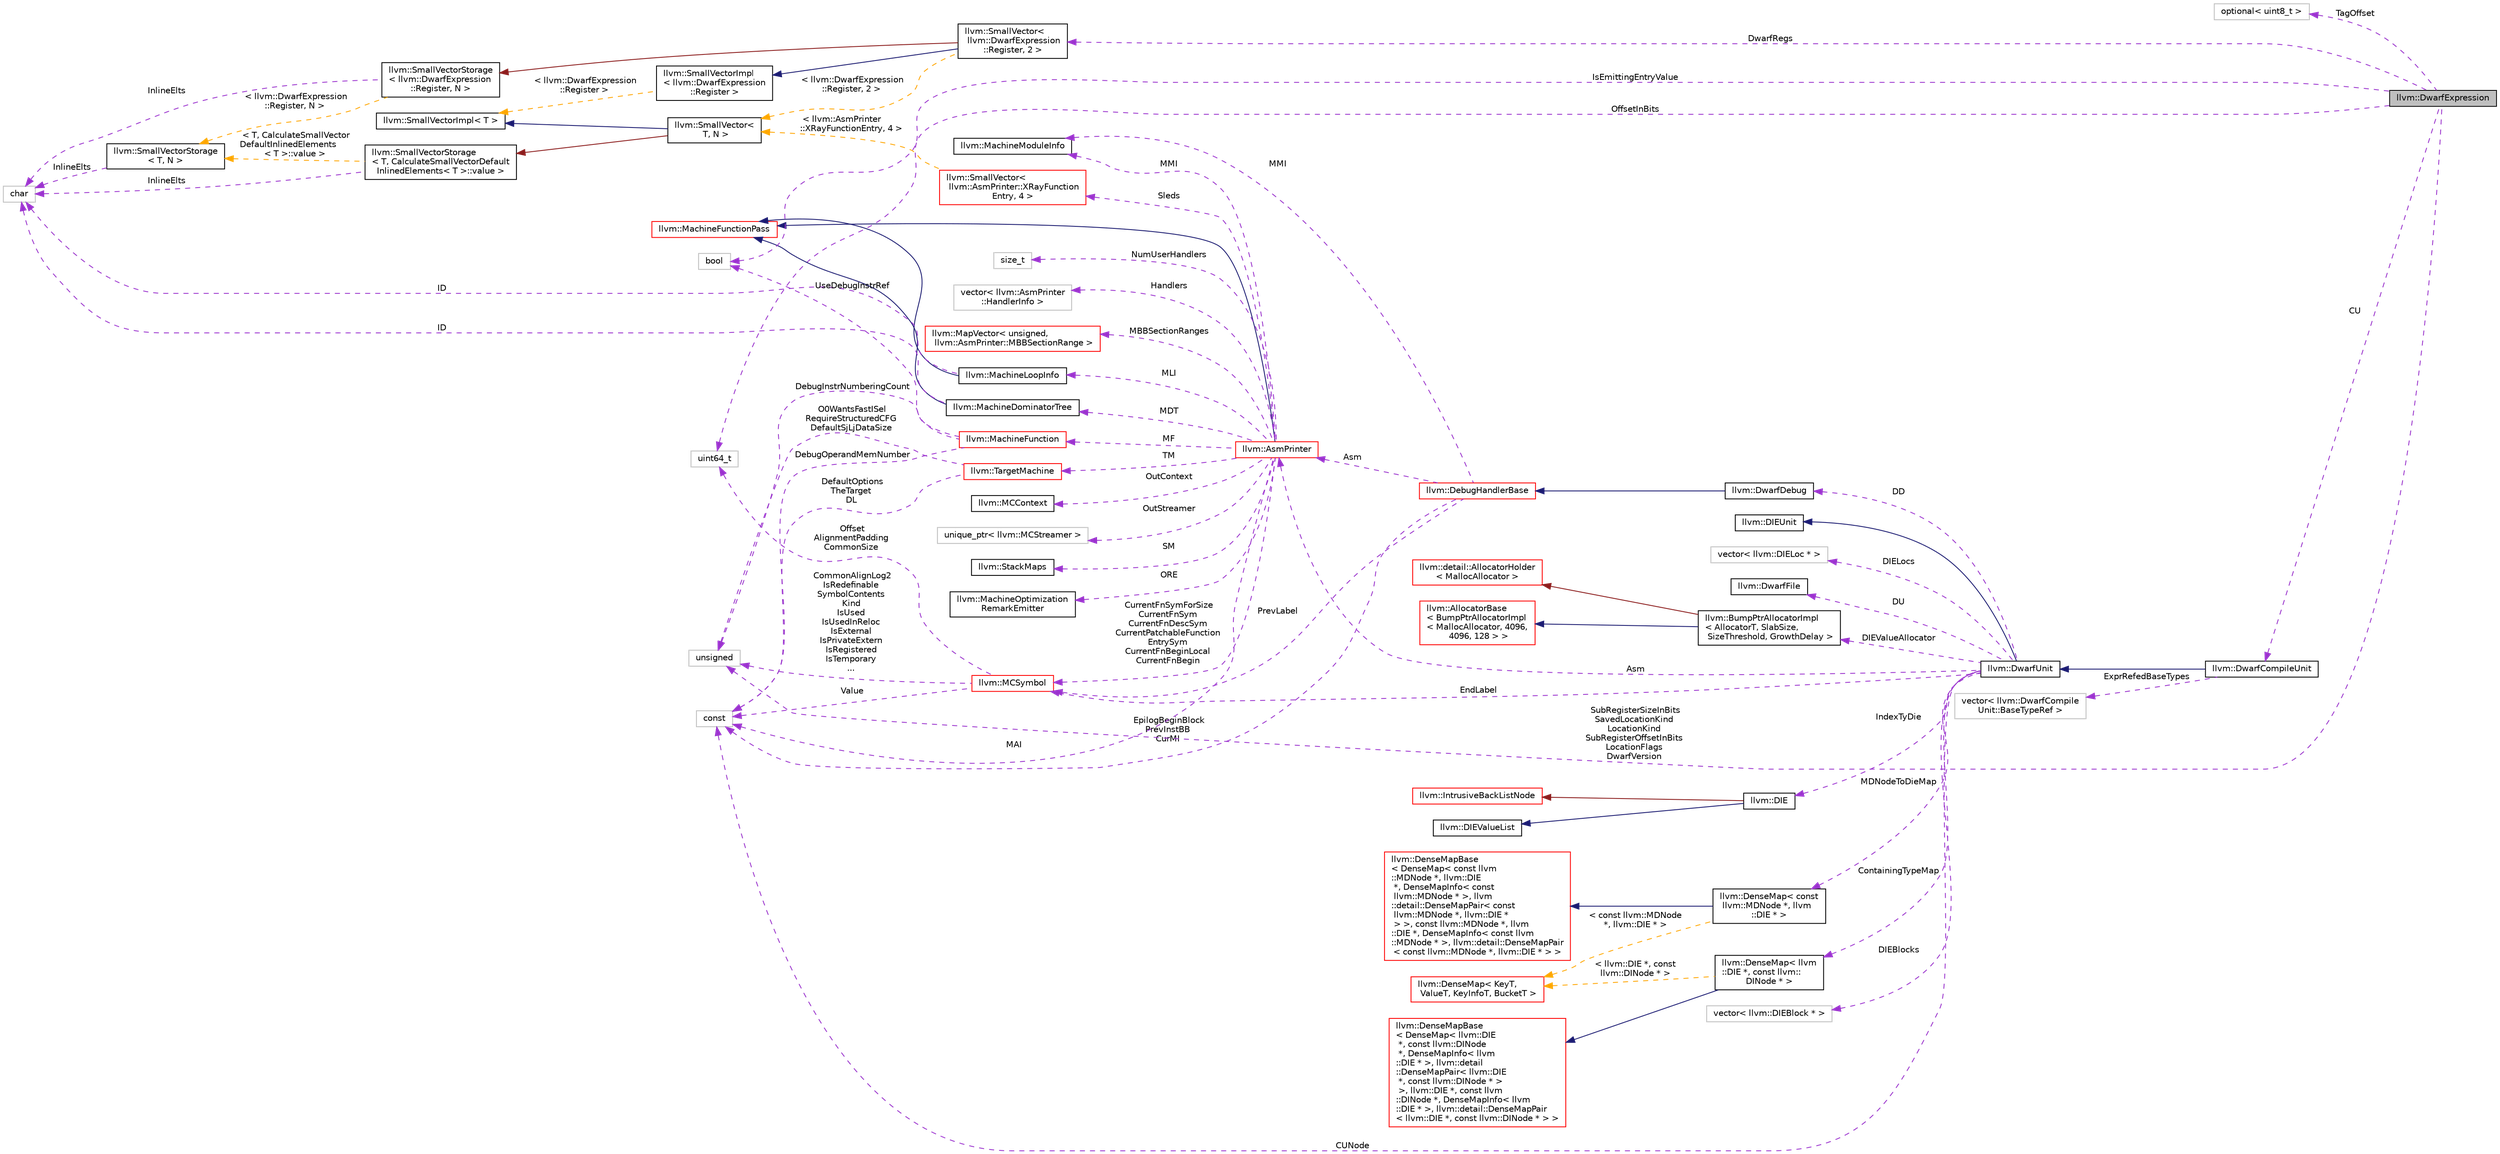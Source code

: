 digraph "llvm::DwarfExpression"
{
 // LATEX_PDF_SIZE
  bgcolor="transparent";
  edge [fontname="Helvetica",fontsize="10",labelfontname="Helvetica",labelfontsize="10"];
  node [fontname="Helvetica",fontsize="10",shape=record];
  rankdir="LR";
  Node1 [label="llvm::DwarfExpression",height=0.2,width=0.4,color="black", fillcolor="grey75", style="filled", fontcolor="black",tooltip="Base class containing the logic for constructing DWARF expressions independently of whether they are ..."];
  Node2 -> Node1 [dir="back",color="darkorchid3",fontsize="10",style="dashed",label=" TagOffset" ,fontname="Helvetica"];
  Node2 [label="optional\< uint8_t \>",height=0.2,width=0.4,color="grey75",tooltip=" "];
  Node3 -> Node1 [dir="back",color="darkorchid3",fontsize="10",style="dashed",label=" OffsetInBits" ,fontname="Helvetica"];
  Node3 [label="uint64_t",height=0.2,width=0.4,color="grey75",tooltip=" "];
  Node4 -> Node1 [dir="back",color="darkorchid3",fontsize="10",style="dashed",label=" CU" ,fontname="Helvetica"];
  Node4 [label="llvm::DwarfCompileUnit",height=0.2,width=0.4,color="black",URL="$classllvm_1_1DwarfCompileUnit.html",tooltip=" "];
  Node5 -> Node4 [dir="back",color="midnightblue",fontsize="10",style="solid",fontname="Helvetica"];
  Node5 [label="llvm::DwarfUnit",height=0.2,width=0.4,color="black",URL="$classllvm_1_1DwarfUnit.html",tooltip="This dwarf writer support class manages information associated with a source file."];
  Node6 -> Node5 [dir="back",color="midnightblue",fontsize="10",style="solid",fontname="Helvetica"];
  Node6 [label="llvm::DIEUnit",height=0.2,width=0.4,color="black",URL="$classllvm_1_1DIEUnit.html",tooltip="Represents a compile or type unit."];
  Node7 -> Node5 [dir="back",color="darkorchid3",fontsize="10",style="dashed",label=" DIELocs" ,fontname="Helvetica"];
  Node7 [label="vector\< llvm::DIELoc * \>",height=0.2,width=0.4,color="grey75",tooltip=" "];
  Node8 -> Node5 [dir="back",color="darkorchid3",fontsize="10",style="dashed",label=" DU" ,fontname="Helvetica"];
  Node8 [label="llvm::DwarfFile",height=0.2,width=0.4,color="black",URL="$classllvm_1_1DwarfFile.html",tooltip=" "];
  Node9 -> Node5 [dir="back",color="darkorchid3",fontsize="10",style="dashed",label=" DIEValueAllocator" ,fontname="Helvetica"];
  Node9 [label="llvm::BumpPtrAllocatorImpl\l\< AllocatorT, SlabSize,\l SizeThreshold, GrowthDelay \>",height=0.2,width=0.4,color="black",URL="$classllvm_1_1BumpPtrAllocatorImpl.html",tooltip="Allocate memory in an ever growing pool, as if by bump-pointer."];
  Node10 -> Node9 [dir="back",color="midnightblue",fontsize="10",style="solid",fontname="Helvetica"];
  Node10 [label="llvm::AllocatorBase\l\< BumpPtrAllocatorImpl\l\< MallocAllocator, 4096,\l 4096, 128 \> \>",height=0.2,width=0.4,color="red",URL="$classllvm_1_1AllocatorBase.html",tooltip=" "];
  Node12 -> Node9 [dir="back",color="firebrick4",fontsize="10",style="solid",fontname="Helvetica"];
  Node12 [label="llvm::detail::AllocatorHolder\l\< MallocAllocator \>",height=0.2,width=0.4,color="red",URL="$classllvm_1_1detail_1_1AllocatorHolder.html",tooltip=" "];
  Node17 -> Node5 [dir="back",color="darkorchid3",fontsize="10",style="dashed",label=" DD" ,fontname="Helvetica"];
  Node17 [label="llvm::DwarfDebug",height=0.2,width=0.4,color="black",URL="$classllvm_1_1DwarfDebug.html",tooltip="Collects and handles dwarf debug information."];
  Node18 -> Node17 [dir="back",color="midnightblue",fontsize="10",style="solid",fontname="Helvetica"];
  Node18 [label="llvm::DebugHandlerBase",height=0.2,width=0.4,color="red",URL="$classllvm_1_1DebugHandlerBase.html",tooltip="Base class for debug information backends."];
  Node27 -> Node18 [dir="back",color="darkorchid3",fontsize="10",style="dashed",label=" MMI" ,fontname="Helvetica"];
  Node27 [label="llvm::MachineModuleInfo",height=0.2,width=0.4,color="black",URL="$classllvm_1_1MachineModuleInfo.html",tooltip="This class contains meta information specific to a module."];
  Node29 -> Node18 [dir="back",color="darkorchid3",fontsize="10",style="dashed",label=" Asm" ,fontname="Helvetica"];
  Node29 [label="llvm::AsmPrinter",height=0.2,width=0.4,color="red",URL="$classllvm_1_1AsmPrinter.html",tooltip="This class is intended to be used as a driving class for all asm writers."];
  Node30 -> Node29 [dir="back",color="midnightblue",fontsize="10",style="solid",fontname="Helvetica"];
  Node30 [label="llvm::MachineFunctionPass",height=0.2,width=0.4,color="red",URL="$classllvm_1_1MachineFunctionPass.html",tooltip="MachineFunctionPass - This class adapts the FunctionPass interface to allow convenient creation of pa..."];
  Node33 -> Node29 [dir="back",color="darkorchid3",fontsize="10",style="dashed",label=" SM" ,fontname="Helvetica"];
  Node33 [label="llvm::StackMaps",height=0.2,width=0.4,color="black",URL="$classllvm_1_1StackMaps.html",tooltip=" "];
  Node34 -> Node29 [dir="back",color="darkorchid3",fontsize="10",style="dashed",label=" ORE" ,fontname="Helvetica"];
  Node34 [label="llvm::MachineOptimization\lRemarkEmitter",height=0.2,width=0.4,color="black",URL="$classllvm_1_1MachineOptimizationRemarkEmitter.html",tooltip="The optimization diagnostic interface."];
  Node35 -> Node29 [dir="back",color="darkorchid3",fontsize="10",style="dashed",label=" MLI" ,fontname="Helvetica"];
  Node35 [label="llvm::MachineLoopInfo",height=0.2,width=0.4,color="black",URL="$classllvm_1_1MachineLoopInfo.html",tooltip=" "];
  Node30 -> Node35 [dir="back",color="midnightblue",fontsize="10",style="solid",fontname="Helvetica"];
  Node36 -> Node35 [dir="back",color="darkorchid3",fontsize="10",style="dashed",label=" ID" ,fontname="Helvetica"];
  Node36 [label="char",height=0.2,width=0.4,color="grey75",tooltip=" "];
  Node37 -> Node29 [dir="back",color="darkorchid3",fontsize="10",style="dashed",label=" MF" ,fontname="Helvetica"];
  Node37 [label="llvm::MachineFunction",height=0.2,width=0.4,color="red",URL="$classllvm_1_1MachineFunction.html",tooltip=" "];
  Node47 -> Node37 [dir="back",color="darkorchid3",fontsize="10",style="dashed",label=" UseDebugInstrRef" ,fontname="Helvetica"];
  Node47 [label="bool",height=0.2,width=0.4,color="grey75",tooltip=" "];
  Node48 -> Node37 [dir="back",color="darkorchid3",fontsize="10",style="dashed",label=" DebugOperandMemNumber" ,fontname="Helvetica"];
  Node48 [label="const",height=0.2,width=0.4,color="grey75",tooltip=" "];
  Node49 -> Node37 [dir="back",color="darkorchid3",fontsize="10",style="dashed",label=" DebugInstrNumberingCount" ,fontname="Helvetica"];
  Node49 [label="unsigned",height=0.2,width=0.4,color="grey75",tooltip=" "];
  Node53 -> Node29 [dir="back",color="darkorchid3",fontsize="10",style="dashed",label=" MDT" ,fontname="Helvetica"];
  Node53 [label="llvm::MachineDominatorTree",height=0.2,width=0.4,color="black",URL="$classllvm_1_1MachineDominatorTree.html",tooltip="DominatorTree Class - Concrete subclass of DominatorTreeBase that is used to compute a normal dominat..."];
  Node30 -> Node53 [dir="back",color="midnightblue",fontsize="10",style="solid",fontname="Helvetica"];
  Node36 -> Node53 [dir="back",color="darkorchid3",fontsize="10",style="dashed",label=" ID" ,fontname="Helvetica"];
  Node27 -> Node29 [dir="back",color="darkorchid3",fontsize="10",style="dashed",label=" MMI" ,fontname="Helvetica"];
  Node54 -> Node29 [dir="back",color="darkorchid3",fontsize="10",style="dashed",label=" TM" ,fontname="Helvetica"];
  Node54 [label="llvm::TargetMachine",height=0.2,width=0.4,color="red",URL="$classllvm_1_1TargetMachine.html",tooltip="Primary interface to the complete machine description for the target machine."];
  Node49 -> Node54 [dir="back",color="darkorchid3",fontsize="10",style="dashed",label=" O0WantsFastISel\nRequireStructuredCFG\nDefaultSjLjDataSize" ,fontname="Helvetica"];
  Node48 -> Node54 [dir="back",color="darkorchid3",fontsize="10",style="dashed",label=" DefaultOptions\nTheTarget\nDL" ,fontname="Helvetica"];
  Node83 -> Node29 [dir="back",color="darkorchid3",fontsize="10",style="dashed",label=" Sleds" ,fontname="Helvetica"];
  Node83 [label="llvm::SmallVector\<\l llvm::AsmPrinter::XRayFunction\lEntry, 4 \>",height=0.2,width=0.4,color="red",URL="$classllvm_1_1SmallVector.html",tooltip=" "];
  Node43 -> Node83 [dir="back",color="orange",fontsize="10",style="dashed",label=" \< llvm::AsmPrinter\l::XRayFunctionEntry, 4 \>" ,fontname="Helvetica"];
  Node43 [label="llvm::SmallVector\<\l T, N \>",height=0.2,width=0.4,color="black",URL="$classllvm_1_1SmallVector.html",tooltip="This is a 'vector' (really, a variable-sized array), optimized for the case when the array is small."];
  Node40 -> Node43 [dir="back",color="midnightblue",fontsize="10",style="solid",fontname="Helvetica"];
  Node40 [label="llvm::SmallVectorImpl\< T \>",height=0.2,width=0.4,color="black",URL="$classllvm_1_1SmallVectorImpl.html",tooltip="This class consists of common code factored out of the SmallVector class to reduce code duplication b..."];
  Node44 -> Node43 [dir="back",color="firebrick4",fontsize="10",style="solid",fontname="Helvetica"];
  Node44 [label="llvm::SmallVectorStorage\l\< T, CalculateSmallVectorDefault\lInlinedElements\< T \>::value \>",height=0.2,width=0.4,color="black",URL="$structllvm_1_1SmallVectorStorage.html",tooltip=" "];
  Node36 -> Node44 [dir="back",color="darkorchid3",fontsize="10",style="dashed",label=" InlineElts" ,fontname="Helvetica"];
  Node42 -> Node44 [dir="back",color="orange",fontsize="10",style="dashed",label=" \< T, CalculateSmallVector\lDefaultInlinedElements\l\< T \>::value \>" ,fontname="Helvetica"];
  Node42 [label="llvm::SmallVectorStorage\l\< T, N \>",height=0.2,width=0.4,color="black",URL="$structllvm_1_1SmallVectorStorage.html",tooltip="Storage for the SmallVector elements."];
  Node36 -> Node42 [dir="back",color="darkorchid3",fontsize="10",style="dashed",label=" InlineElts" ,fontname="Helvetica"];
  Node86 -> Node29 [dir="back",color="darkorchid3",fontsize="10",style="dashed",label=" Handlers" ,fontname="Helvetica"];
  Node86 [label="vector\< llvm::AsmPrinter\l::HandlerInfo \>",height=0.2,width=0.4,color="grey75",tooltip=" "];
  Node87 -> Node29 [dir="back",color="darkorchid3",fontsize="10",style="dashed",label=" MBBSectionRanges" ,fontname="Helvetica"];
  Node87 [label="llvm::MapVector\< unsigned,\l llvm::AsmPrinter::MBBSectionRange \>",height=0.2,width=0.4,color="red",URL="$classllvm_1_1MapVector.html",tooltip=" "];
  Node89 -> Node29 [dir="back",color="darkorchid3",fontsize="10",style="dashed",label=" CurrentFnSymForSize\nCurrentFnSym\nCurrentFnDescSym\nCurrentPatchableFunction\lEntrySym\nCurrentFnBeginLocal\nCurrentFnBegin" ,fontname="Helvetica"];
  Node89 [label="llvm::MCSymbol",height=0.2,width=0.4,color="red",URL="$classllvm_1_1MCSymbol.html",tooltip="MCSymbol - Instances of this class represent a symbol name in the MC file, and MCSymbols are created ..."];
  Node3 -> Node89 [dir="back",color="darkorchid3",fontsize="10",style="dashed",label=" Offset\nAlignmentPadding\nCommonSize" ,fontname="Helvetica"];
  Node48 -> Node89 [dir="back",color="darkorchid3",fontsize="10",style="dashed",label=" Value" ,fontname="Helvetica"];
  Node49 -> Node89 [dir="back",color="darkorchid3",fontsize="10",style="dashed",label=" CommonAlignLog2\nIsRedefinable\nSymbolContents\nKind\nIsUsed\nIsUsedInReloc\nIsExternal\nIsPrivateExtern\nIsRegistered\nIsTemporary\n..." ,fontname="Helvetica"];
  Node108 -> Node29 [dir="back",color="darkorchid3",fontsize="10",style="dashed",label=" OutContext" ,fontname="Helvetica"];
  Node108 [label="llvm::MCContext",height=0.2,width=0.4,color="black",URL="$classllvm_1_1MCContext.html",tooltip="Context object for machine code objects."];
  Node48 -> Node29 [dir="back",color="darkorchid3",fontsize="10",style="dashed",label=" MAI" ,fontname="Helvetica"];
  Node109 -> Node29 [dir="back",color="darkorchid3",fontsize="10",style="dashed",label=" OutStreamer" ,fontname="Helvetica"];
  Node109 [label="unique_ptr\< llvm::MCStreamer \>",height=0.2,width=0.4,color="grey75",tooltip=" "];
  Node110 -> Node29 [dir="back",color="darkorchid3",fontsize="10",style="dashed",label=" NumUserHandlers" ,fontname="Helvetica"];
  Node110 [label="size_t",height=0.2,width=0.4,color="grey75",tooltip=" "];
  Node48 -> Node18 [dir="back",color="darkorchid3",fontsize="10",style="dashed",label=" EpilogBeginBlock\nPrevInstBB\nCurMI" ,fontname="Helvetica"];
  Node89 -> Node18 [dir="back",color="darkorchid3",fontsize="10",style="dashed",label=" PrevLabel" ,fontname="Helvetica"];
  Node114 -> Node5 [dir="back",color="darkorchid3",fontsize="10",style="dashed",label=" IndexTyDie" ,fontname="Helvetica"];
  Node114 [label="llvm::DIE",height=0.2,width=0.4,color="black",URL="$classllvm_1_1DIE.html",tooltip="A structured debug information entry."];
  Node115 -> Node114 [dir="back",color="firebrick4",fontsize="10",style="solid",fontname="Helvetica"];
  Node115 [label="llvm::IntrusiveBackListNode",height=0.2,width=0.4,color="red",URL="$structllvm_1_1IntrusiveBackListNode.html",tooltip=" "];
  Node117 -> Node114 [dir="back",color="midnightblue",fontsize="10",style="solid",fontname="Helvetica"];
  Node117 [label="llvm::DIEValueList",height=0.2,width=0.4,color="black",URL="$classllvm_1_1DIEValueList.html",tooltip="A list of DIE values."];
  Node118 -> Node5 [dir="back",color="darkorchid3",fontsize="10",style="dashed",label=" MDNodeToDieMap" ,fontname="Helvetica"];
  Node118 [label="llvm::DenseMap\< const\l llvm::MDNode *, llvm\l::DIE * \>",height=0.2,width=0.4,color="black",URL="$classllvm_1_1DenseMap.html",tooltip=" "];
  Node119 -> Node118 [dir="back",color="midnightblue",fontsize="10",style="solid",fontname="Helvetica"];
  Node119 [label="llvm::DenseMapBase\l\< DenseMap\< const llvm\l::MDNode *, llvm::DIE\l *, DenseMapInfo\< const\l llvm::MDNode * \>, llvm\l::detail::DenseMapPair\< const\l llvm::MDNode *, llvm::DIE *\l \> \>, const llvm::MDNode *, llvm\l::DIE *, DenseMapInfo\< const llvm\l::MDNode * \>, llvm::detail::DenseMapPair\l\< const llvm::MDNode *, llvm::DIE * \> \>",height=0.2,width=0.4,color="red",URL="$classllvm_1_1DenseMapBase.html",tooltip=" "];
  Node24 -> Node118 [dir="back",color="orange",fontsize="10",style="dashed",label=" \< const llvm::MDNode\l *, llvm::DIE * \>" ,fontname="Helvetica"];
  Node24 [label="llvm::DenseMap\< KeyT,\l ValueT, KeyInfoT, BucketT \>",height=0.2,width=0.4,color="red",URL="$classllvm_1_1DenseMap.html",tooltip=" "];
  Node120 -> Node5 [dir="back",color="darkorchid3",fontsize="10",style="dashed",label=" ContainingTypeMap" ,fontname="Helvetica"];
  Node120 [label="llvm::DenseMap\< llvm\l::DIE *, const llvm::\lDINode * \>",height=0.2,width=0.4,color="black",URL="$classllvm_1_1DenseMap.html",tooltip=" "];
  Node121 -> Node120 [dir="back",color="midnightblue",fontsize="10",style="solid",fontname="Helvetica"];
  Node121 [label="llvm::DenseMapBase\l\< DenseMap\< llvm::DIE\l *, const llvm::DINode\l *, DenseMapInfo\< llvm\l::DIE * \>, llvm::detail\l::DenseMapPair\< llvm::DIE\l *, const llvm::DINode * \>\l \>, llvm::DIE *, const llvm\l::DINode *, DenseMapInfo\< llvm\l::DIE * \>, llvm::detail::DenseMapPair\l\< llvm::DIE *, const llvm::DINode * \> \>",height=0.2,width=0.4,color="red",URL="$classllvm_1_1DenseMapBase.html",tooltip=" "];
  Node24 -> Node120 [dir="back",color="orange",fontsize="10",style="dashed",label=" \< llvm::DIE *, const\l llvm::DINode * \>" ,fontname="Helvetica"];
  Node122 -> Node5 [dir="back",color="darkorchid3",fontsize="10",style="dashed",label=" DIEBlocks" ,fontname="Helvetica"];
  Node122 [label="vector\< llvm::DIEBlock * \>",height=0.2,width=0.4,color="grey75",tooltip=" "];
  Node29 -> Node5 [dir="back",color="darkorchid3",fontsize="10",style="dashed",label=" Asm" ,fontname="Helvetica"];
  Node89 -> Node5 [dir="back",color="darkorchid3",fontsize="10",style="dashed",label=" EndLabel" ,fontname="Helvetica"];
  Node48 -> Node5 [dir="back",color="darkorchid3",fontsize="10",style="dashed",label=" CUNode" ,fontname="Helvetica"];
  Node123 -> Node4 [dir="back",color="darkorchid3",fontsize="10",style="dashed",label=" ExprRefedBaseTypes" ,fontname="Helvetica"];
  Node123 [label="vector\< llvm::DwarfCompile\lUnit::BaseTypeRef \>",height=0.2,width=0.4,color="grey75",tooltip=" "];
  Node47 -> Node1 [dir="back",color="darkorchid3",fontsize="10",style="dashed",label=" IsEmittingEntryValue" ,fontname="Helvetica"];
  Node49 -> Node1 [dir="back",color="darkorchid3",fontsize="10",style="dashed",label=" SubRegisterSizeInBits\nSavedLocationKind\nLocationKind\nSubRegisterOffsetInBits\nLocationFlags\nDwarfVersion" ,fontname="Helvetica"];
  Node124 -> Node1 [dir="back",color="darkorchid3",fontsize="10",style="dashed",label=" DwarfRegs" ,fontname="Helvetica"];
  Node124 [label="llvm::SmallVector\<\l llvm::DwarfExpression\l::Register, 2 \>",height=0.2,width=0.4,color="black",URL="$classllvm_1_1SmallVector.html",tooltip=" "];
  Node125 -> Node124 [dir="back",color="midnightblue",fontsize="10",style="solid",fontname="Helvetica"];
  Node125 [label="llvm::SmallVectorImpl\l\< llvm::DwarfExpression\l::Register \>",height=0.2,width=0.4,color="black",URL="$classllvm_1_1SmallVectorImpl.html",tooltip=" "];
  Node40 -> Node125 [dir="back",color="orange",fontsize="10",style="dashed",label=" \< llvm::DwarfExpression\l::Register \>" ,fontname="Helvetica"];
  Node126 -> Node124 [dir="back",color="firebrick4",fontsize="10",style="solid",fontname="Helvetica"];
  Node126 [label="llvm::SmallVectorStorage\l\< llvm::DwarfExpression\l::Register, N \>",height=0.2,width=0.4,color="black",URL="$structllvm_1_1SmallVectorStorage.html",tooltip=" "];
  Node36 -> Node126 [dir="back",color="darkorchid3",fontsize="10",style="dashed",label=" InlineElts" ,fontname="Helvetica"];
  Node42 -> Node126 [dir="back",color="orange",fontsize="10",style="dashed",label=" \< llvm::DwarfExpression\l::Register, N \>" ,fontname="Helvetica"];
  Node43 -> Node124 [dir="back",color="orange",fontsize="10",style="dashed",label=" \< llvm::DwarfExpression\l::Register, 2 \>" ,fontname="Helvetica"];
}
